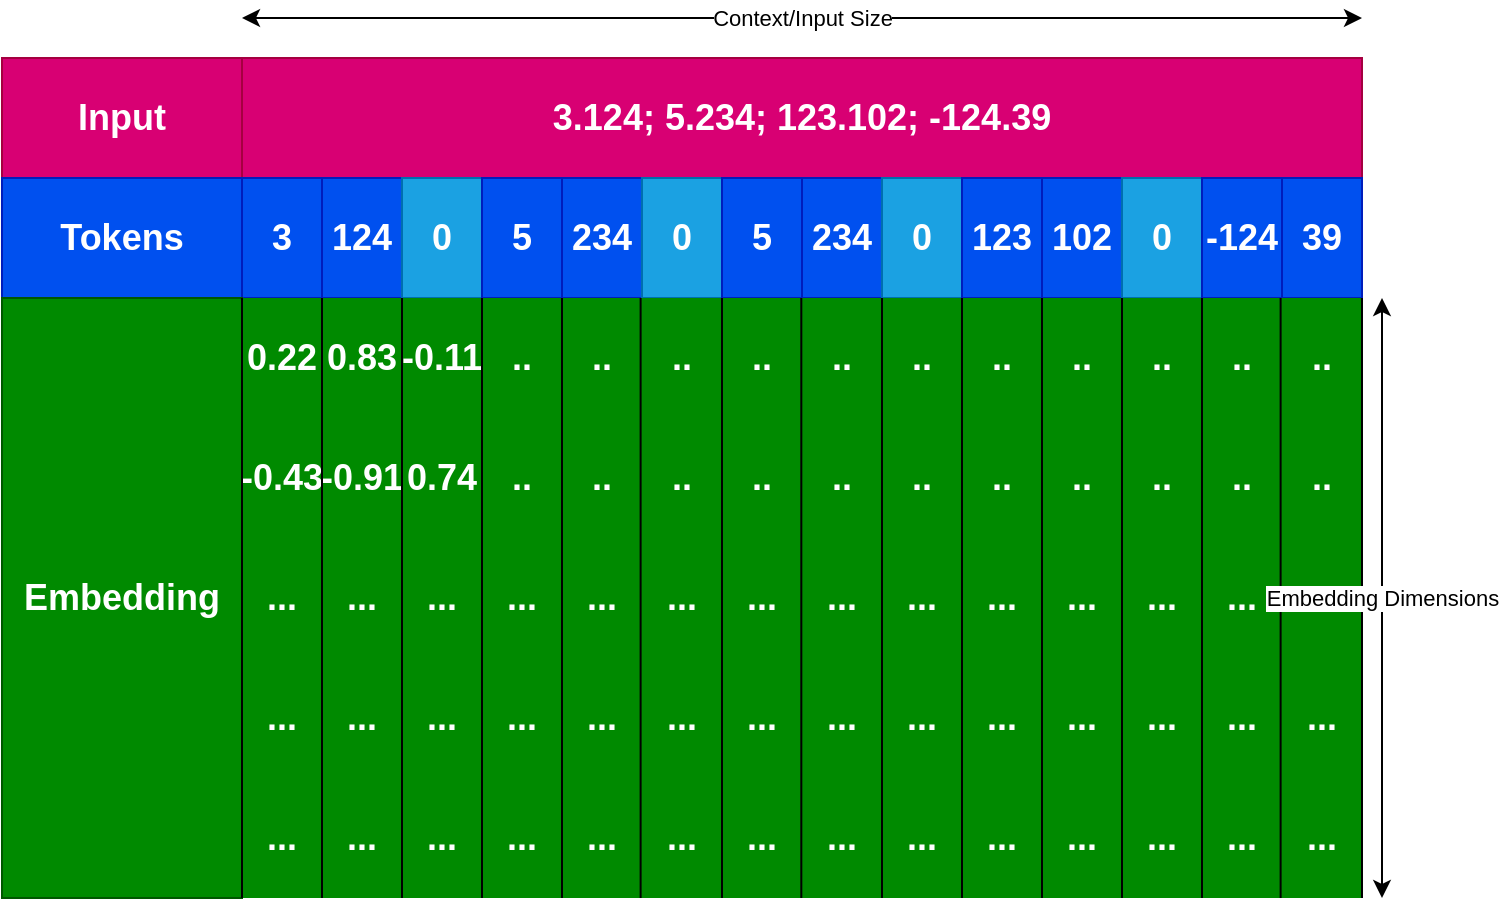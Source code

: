 <mxfile version="26.0.9">
  <diagram name="Page-1" id="MKnoHdxUgCLEVTKoF1F5">
    <mxGraphModel dx="1715" dy="731" grid="1" gridSize="10" guides="1" tooltips="1" connect="1" arrows="1" fold="1" page="1" pageScale="1" pageWidth="827" pageHeight="1169" math="0" shadow="0">
      <root>
        <mxCell id="0" />
        <mxCell id="1" parent="0" />
        <mxCell id="ypoV57Aznd-EOf7QVUVt-1" value="3.124; 5.234; 123.102; -124.39" style="rounded=0;whiteSpace=wrap;html=1;fontSize=18;fontStyle=1;fillColor=#d80073;fontColor=#ffffff;strokeColor=#A50040;" parent="1" vertex="1">
          <mxGeometry x="160" y="200" width="560" height="60" as="geometry" />
        </mxCell>
        <mxCell id="ypoV57Aznd-EOf7QVUVt-2" value="Input" style="rounded=0;whiteSpace=wrap;html=1;fontStyle=1;fontSize=18;fillColor=#d80073;fontColor=#ffffff;strokeColor=#A50040;" parent="1" vertex="1">
          <mxGeometry x="40" y="200" width="120" height="60" as="geometry" />
        </mxCell>
        <mxCell id="ypoV57Aznd-EOf7QVUVt-3" value="Tokens" style="rounded=0;whiteSpace=wrap;html=1;fontStyle=1;fontSize=18;fillColor=#0050ef;fontColor=#ffffff;strokeColor=#001DBC;" parent="1" vertex="1">
          <mxGeometry x="40" y="260" width="120" height="60" as="geometry" />
        </mxCell>
        <mxCell id="ypoV57Aznd-EOf7QVUVt-5" value="3" style="rounded=0;whiteSpace=wrap;html=1;fontSize=18;fontStyle=1;fillColor=#0050ef;strokeColor=#001DBC;fontColor=#ffffff;" parent="1" vertex="1">
          <mxGeometry x="160" y="260" width="40" height="60" as="geometry" />
        </mxCell>
        <mxCell id="ypoV57Aznd-EOf7QVUVt-6" value="124" style="rounded=0;whiteSpace=wrap;html=1;fontSize=18;fontStyle=1;fillColor=#0050ef;strokeColor=#001DBC;fontColor=#ffffff;" parent="1" vertex="1">
          <mxGeometry x="200" y="260" width="40" height="60" as="geometry" />
        </mxCell>
        <mxCell id="ypoV57Aznd-EOf7QVUVt-7" value="0" style="rounded=0;whiteSpace=wrap;html=1;fontSize=18;fontStyle=1;fillColor=#1ba1e2;strokeColor=#006EAF;fontColor=#ffffff;" parent="1" vertex="1">
          <mxGeometry x="240" y="260" width="40" height="60" as="geometry" />
        </mxCell>
        <mxCell id="ypoV57Aznd-EOf7QVUVt-8" value="5" style="rounded=0;whiteSpace=wrap;html=1;fontSize=18;fontStyle=1;fillColor=#0050ef;strokeColor=#001DBC;fontColor=#ffffff;" parent="1" vertex="1">
          <mxGeometry x="280" y="260" width="40" height="60" as="geometry" />
        </mxCell>
        <mxCell id="ypoV57Aznd-EOf7QVUVt-9" value="234" style="rounded=0;whiteSpace=wrap;html=1;fontSize=18;fontStyle=1;fillColor=#0050ef;strokeColor=#001DBC;fontColor=#ffffff;" parent="1" vertex="1">
          <mxGeometry x="320" y="260" width="40" height="60" as="geometry" />
        </mxCell>
        <mxCell id="ypoV57Aznd-EOf7QVUVt-10" value="0" style="rounded=0;whiteSpace=wrap;html=1;fontSize=18;fontStyle=1;fillColor=#1ba1e2;strokeColor=#006EAF;fontColor=#ffffff;" parent="1" vertex="1">
          <mxGeometry x="360" y="260" width="40" height="60" as="geometry" />
        </mxCell>
        <mxCell id="ypoV57Aznd-EOf7QVUVt-11" value="5" style="rounded=0;whiteSpace=wrap;html=1;fontSize=18;fontStyle=1;fillColor=#0050ef;strokeColor=#001DBC;fontColor=#ffffff;" parent="1" vertex="1">
          <mxGeometry x="400" y="260" width="40" height="60" as="geometry" />
        </mxCell>
        <mxCell id="ypoV57Aznd-EOf7QVUVt-12" value="234" style="rounded=0;whiteSpace=wrap;html=1;fontSize=18;fontStyle=1;fillColor=#0050ef;strokeColor=#001DBC;fontColor=#ffffff;" parent="1" vertex="1">
          <mxGeometry x="440" y="260" width="40" height="60" as="geometry" />
        </mxCell>
        <mxCell id="ypoV57Aznd-EOf7QVUVt-15" value="0" style="rounded=0;whiteSpace=wrap;html=1;fontSize=18;fontStyle=1;fillColor=#1ba1e2;strokeColor=#006EAF;fontColor=#ffffff;" parent="1" vertex="1">
          <mxGeometry x="480" y="260" width="40" height="60" as="geometry" />
        </mxCell>
        <mxCell id="ypoV57Aznd-EOf7QVUVt-16" value="123" style="rounded=0;whiteSpace=wrap;html=1;fontSize=18;fontStyle=1;fillColor=#0050ef;strokeColor=#001DBC;fontColor=#ffffff;" parent="1" vertex="1">
          <mxGeometry x="520" y="260" width="40" height="60" as="geometry" />
        </mxCell>
        <mxCell id="ypoV57Aznd-EOf7QVUVt-17" value="102" style="rounded=0;whiteSpace=wrap;html=1;fontSize=18;fontStyle=1;fillColor=#0050ef;strokeColor=#001DBC;fontColor=#ffffff;" parent="1" vertex="1">
          <mxGeometry x="560" y="260" width="40" height="60" as="geometry" />
        </mxCell>
        <mxCell id="ypoV57Aznd-EOf7QVUVt-18" value="0" style="rounded=0;whiteSpace=wrap;html=1;fontSize=18;fontStyle=1;fillColor=#1ba1e2;strokeColor=#006EAF;fontColor=#ffffff;" parent="1" vertex="1">
          <mxGeometry x="600" y="260" width="40" height="60" as="geometry" />
        </mxCell>
        <mxCell id="ypoV57Aznd-EOf7QVUVt-19" value="-124" style="rounded=0;whiteSpace=wrap;html=1;fontSize=18;fontStyle=1;fillColor=#0050ef;strokeColor=#001DBC;fontColor=#ffffff;" parent="1" vertex="1">
          <mxGeometry x="640" y="260" width="40" height="60" as="geometry" />
        </mxCell>
        <mxCell id="ypoV57Aznd-EOf7QVUVt-20" value="39" style="rounded=0;whiteSpace=wrap;html=1;fontSize=18;fontStyle=1;fillColor=#0050ef;strokeColor=#001DBC;fontColor=#ffffff;" parent="1" vertex="1">
          <mxGeometry x="680" y="260" width="40" height="60" as="geometry" />
        </mxCell>
        <mxCell id="DaA-IUwwJyqMWV8Ne91E-1" value="Embedding" style="rounded=0;whiteSpace=wrap;html=1;fontStyle=1;fontSize=18;fillColor=#008a00;fontColor=#ffffff;strokeColor=#005700;" parent="1" vertex="1">
          <mxGeometry x="40" y="320" width="120" height="300" as="geometry" />
        </mxCell>
        <mxCell id="DaA-IUwwJyqMWV8Ne91E-2" value="0.22" style="rounded=0;whiteSpace=wrap;html=1;fontSize=18;fontStyle=1;fillColor=#008a00;strokeColor=none;fontColor=#ffffff;" parent="1" vertex="1">
          <mxGeometry x="160" y="320" width="40" height="60" as="geometry" />
        </mxCell>
        <mxCell id="DaA-IUwwJyqMWV8Ne91E-4" value="-0.43" style="rounded=0;whiteSpace=wrap;html=1;fontSize=18;fontStyle=1;fillColor=#008a00;strokeColor=none;fontColor=#ffffff;" parent="1" vertex="1">
          <mxGeometry x="160" y="380" width="40" height="60" as="geometry" />
        </mxCell>
        <mxCell id="DaA-IUwwJyqMWV8Ne91E-5" value="..." style="rounded=0;whiteSpace=wrap;html=1;fontSize=18;fontStyle=1;fillColor=#008a00;strokeColor=none;fontColor=#ffffff;" parent="1" vertex="1">
          <mxGeometry x="160" y="440" width="40" height="60" as="geometry" />
        </mxCell>
        <mxCell id="DaA-IUwwJyqMWV8Ne91E-6" value="..." style="rounded=0;whiteSpace=wrap;html=1;fontSize=18;fontStyle=1;fillColor=#008a00;strokeColor=none;fontColor=#ffffff;" parent="1" vertex="1">
          <mxGeometry x="160" y="500" width="40" height="60" as="geometry" />
        </mxCell>
        <mxCell id="DaA-IUwwJyqMWV8Ne91E-7" value="..." style="rounded=0;whiteSpace=wrap;html=1;fontSize=18;fontStyle=1;fillColor=#008a00;strokeColor=none;fontColor=#ffffff;" parent="1" vertex="1">
          <mxGeometry x="160" y="560" width="40" height="60" as="geometry" />
        </mxCell>
        <mxCell id="DaA-IUwwJyqMWV8Ne91E-8" value="0.83" style="rounded=0;whiteSpace=wrap;html=1;fontSize=18;fontStyle=1;fillColor=#008a00;strokeColor=none;fontColor=#ffffff;" parent="1" vertex="1">
          <mxGeometry x="200" y="320" width="40" height="60" as="geometry" />
        </mxCell>
        <mxCell id="DaA-IUwwJyqMWV8Ne91E-9" value="-0.91" style="rounded=0;whiteSpace=wrap;html=1;fontSize=18;fontStyle=1;fillColor=#008a00;strokeColor=none;fontColor=#ffffff;" parent="1" vertex="1">
          <mxGeometry x="200" y="380" width="40" height="60" as="geometry" />
        </mxCell>
        <mxCell id="DaA-IUwwJyqMWV8Ne91E-10" value="..." style="rounded=0;whiteSpace=wrap;html=1;fontSize=18;fontStyle=1;fillColor=#008a00;strokeColor=none;fontColor=#ffffff;" parent="1" vertex="1">
          <mxGeometry x="200" y="440" width="40" height="60" as="geometry" />
        </mxCell>
        <mxCell id="DaA-IUwwJyqMWV8Ne91E-11" value="..." style="rounded=0;whiteSpace=wrap;html=1;fontSize=18;fontStyle=1;fillColor=#008a00;strokeColor=none;fontColor=#ffffff;" parent="1" vertex="1">
          <mxGeometry x="200" y="500" width="40" height="60" as="geometry" />
        </mxCell>
        <mxCell id="DaA-IUwwJyqMWV8Ne91E-12" value="..." style="rounded=0;whiteSpace=wrap;html=1;fontSize=18;fontStyle=1;fillColor=#008a00;strokeColor=none;fontColor=#ffffff;" parent="1" vertex="1">
          <mxGeometry x="200" y="560" width="40" height="60" as="geometry" />
        </mxCell>
        <mxCell id="DaA-IUwwJyqMWV8Ne91E-13" value="-0.11" style="rounded=0;whiteSpace=wrap;html=1;fontSize=18;fontStyle=1;fillColor=#008a00;strokeColor=none;fontColor=#ffffff;" parent="1" vertex="1">
          <mxGeometry x="240" y="320" width="40" height="60" as="geometry" />
        </mxCell>
        <mxCell id="DaA-IUwwJyqMWV8Ne91E-14" value="0.74" style="rounded=0;whiteSpace=wrap;html=1;fontSize=18;fontStyle=1;fillColor=#008a00;strokeColor=none;fontColor=#ffffff;" parent="1" vertex="1">
          <mxGeometry x="240" y="380" width="40" height="60" as="geometry" />
        </mxCell>
        <mxCell id="DaA-IUwwJyqMWV8Ne91E-15" value="..." style="rounded=0;whiteSpace=wrap;html=1;fontSize=18;fontStyle=1;fillColor=#008a00;strokeColor=none;fontColor=#ffffff;" parent="1" vertex="1">
          <mxGeometry x="240" y="440" width="40" height="60" as="geometry" />
        </mxCell>
        <mxCell id="DaA-IUwwJyqMWV8Ne91E-16" value="..." style="rounded=0;whiteSpace=wrap;html=1;fontSize=18;fontStyle=1;fillColor=#008a00;strokeColor=none;fontColor=#ffffff;" parent="1" vertex="1">
          <mxGeometry x="240" y="500" width="40" height="60" as="geometry" />
        </mxCell>
        <mxCell id="DaA-IUwwJyqMWV8Ne91E-17" value="..." style="rounded=0;whiteSpace=wrap;html=1;fontSize=18;fontStyle=1;fillColor=#008a00;strokeColor=none;fontColor=#ffffff;" parent="1" vertex="1">
          <mxGeometry x="240" y="560" width="40" height="60" as="geometry" />
        </mxCell>
        <mxCell id="DaA-IUwwJyqMWV8Ne91E-18" value=".." style="rounded=0;whiteSpace=wrap;html=1;fontSize=18;fontStyle=1;fillColor=#008a00;strokeColor=none;fontColor=#ffffff;" parent="1" vertex="1">
          <mxGeometry x="280" y="320" width="40" height="60" as="geometry" />
        </mxCell>
        <mxCell id="DaA-IUwwJyqMWV8Ne91E-19" value=".." style="rounded=0;whiteSpace=wrap;html=1;fontSize=18;fontStyle=1;fillColor=#008a00;strokeColor=none;fontColor=#ffffff;" parent="1" vertex="1">
          <mxGeometry x="280" y="380" width="40" height="60" as="geometry" />
        </mxCell>
        <mxCell id="DaA-IUwwJyqMWV8Ne91E-20" value="..." style="rounded=0;whiteSpace=wrap;html=1;fontSize=18;fontStyle=1;fillColor=#008a00;strokeColor=none;fontColor=#ffffff;" parent="1" vertex="1">
          <mxGeometry x="280" y="440" width="40" height="60" as="geometry" />
        </mxCell>
        <mxCell id="DaA-IUwwJyqMWV8Ne91E-21" value="..." style="rounded=0;whiteSpace=wrap;html=1;fontSize=18;fontStyle=1;fillColor=#008a00;strokeColor=none;fontColor=#ffffff;" parent="1" vertex="1">
          <mxGeometry x="280" y="500" width="40" height="60" as="geometry" />
        </mxCell>
        <mxCell id="DaA-IUwwJyqMWV8Ne91E-22" value="..." style="rounded=0;whiteSpace=wrap;html=1;fontSize=18;fontStyle=1;fillColor=#008a00;strokeColor=none;fontColor=#ffffff;" parent="1" vertex="1">
          <mxGeometry x="280" y="560" width="40" height="60" as="geometry" />
        </mxCell>
        <mxCell id="DaA-IUwwJyqMWV8Ne91E-33" value=".." style="rounded=0;whiteSpace=wrap;html=1;fontSize=18;fontStyle=1;fillColor=#008a00;strokeColor=none;fontColor=#ffffff;" parent="1" vertex="1">
          <mxGeometry x="320" y="320" width="40" height="60" as="geometry" />
        </mxCell>
        <mxCell id="DaA-IUwwJyqMWV8Ne91E-34" value=".." style="rounded=0;whiteSpace=wrap;html=1;fontSize=18;fontStyle=1;fillColor=#008a00;strokeColor=none;fontColor=#ffffff;" parent="1" vertex="1">
          <mxGeometry x="320" y="380" width="40" height="60" as="geometry" />
        </mxCell>
        <mxCell id="DaA-IUwwJyqMWV8Ne91E-35" value="..." style="rounded=0;whiteSpace=wrap;html=1;fontSize=18;fontStyle=1;fillColor=#008a00;strokeColor=none;fontColor=#ffffff;" parent="1" vertex="1">
          <mxGeometry x="320" y="440" width="40" height="60" as="geometry" />
        </mxCell>
        <mxCell id="DaA-IUwwJyqMWV8Ne91E-36" value="..." style="rounded=0;whiteSpace=wrap;html=1;fontSize=18;fontStyle=1;fillColor=#008a00;strokeColor=none;fontColor=#ffffff;" parent="1" vertex="1">
          <mxGeometry x="320" y="500" width="40" height="60" as="geometry" />
        </mxCell>
        <mxCell id="DaA-IUwwJyqMWV8Ne91E-37" value="..." style="rounded=0;whiteSpace=wrap;html=1;fontSize=18;fontStyle=1;fillColor=#008a00;strokeColor=none;fontColor=#ffffff;" parent="1" vertex="1">
          <mxGeometry x="320" y="560" width="40" height="60" as="geometry" />
        </mxCell>
        <mxCell id="DaA-IUwwJyqMWV8Ne91E-38" value=".." style="rounded=0;whiteSpace=wrap;html=1;fontSize=18;fontStyle=1;fillColor=#008a00;strokeColor=none;fontColor=#ffffff;" parent="1" vertex="1">
          <mxGeometry x="360" y="320" width="40" height="60" as="geometry" />
        </mxCell>
        <mxCell id="DaA-IUwwJyqMWV8Ne91E-39" value=".." style="rounded=0;whiteSpace=wrap;html=1;fontSize=18;fontStyle=1;fillColor=#008a00;strokeColor=none;fontColor=#ffffff;" parent="1" vertex="1">
          <mxGeometry x="360" y="380" width="40" height="60" as="geometry" />
        </mxCell>
        <mxCell id="DaA-IUwwJyqMWV8Ne91E-40" value="..." style="rounded=0;whiteSpace=wrap;html=1;fontSize=18;fontStyle=1;fillColor=#008a00;strokeColor=none;fontColor=#ffffff;" parent="1" vertex="1">
          <mxGeometry x="360" y="440" width="40" height="60" as="geometry" />
        </mxCell>
        <mxCell id="DaA-IUwwJyqMWV8Ne91E-41" value="..." style="rounded=0;whiteSpace=wrap;html=1;fontSize=18;fontStyle=1;fillColor=#008a00;strokeColor=none;fontColor=#ffffff;" parent="1" vertex="1">
          <mxGeometry x="360" y="500" width="40" height="60" as="geometry" />
        </mxCell>
        <mxCell id="DaA-IUwwJyqMWV8Ne91E-42" value="..." style="rounded=0;whiteSpace=wrap;html=1;fontSize=18;fontStyle=1;fillColor=#008a00;strokeColor=none;fontColor=#ffffff;" parent="1" vertex="1">
          <mxGeometry x="360" y="560" width="40" height="60" as="geometry" />
        </mxCell>
        <mxCell id="DaA-IUwwJyqMWV8Ne91E-43" value=".." style="rounded=0;whiteSpace=wrap;html=1;fontSize=18;fontStyle=1;fillColor=#008a00;strokeColor=none;fontColor=#ffffff;" parent="1" vertex="1">
          <mxGeometry x="400" y="320" width="40" height="60" as="geometry" />
        </mxCell>
        <mxCell id="DaA-IUwwJyqMWV8Ne91E-44" value=".." style="rounded=0;whiteSpace=wrap;html=1;fontSize=18;fontStyle=1;fillColor=#008a00;strokeColor=none;fontColor=#ffffff;" parent="1" vertex="1">
          <mxGeometry x="400" y="380" width="40" height="60" as="geometry" />
        </mxCell>
        <mxCell id="DaA-IUwwJyqMWV8Ne91E-45" value="..." style="rounded=0;whiteSpace=wrap;html=1;fontSize=18;fontStyle=1;fillColor=#008a00;strokeColor=none;fontColor=#ffffff;" parent="1" vertex="1">
          <mxGeometry x="400" y="440" width="40" height="60" as="geometry" />
        </mxCell>
        <mxCell id="DaA-IUwwJyqMWV8Ne91E-46" value="..." style="rounded=0;whiteSpace=wrap;html=1;fontSize=18;fontStyle=1;fillColor=#008a00;strokeColor=none;fontColor=#ffffff;" parent="1" vertex="1">
          <mxGeometry x="400" y="500" width="40" height="60" as="geometry" />
        </mxCell>
        <mxCell id="DaA-IUwwJyqMWV8Ne91E-47" value="..." style="rounded=0;whiteSpace=wrap;html=1;fontSize=18;fontStyle=1;fillColor=#008a00;strokeColor=none;fontColor=#ffffff;" parent="1" vertex="1">
          <mxGeometry x="400" y="560" width="40" height="60" as="geometry" />
        </mxCell>
        <mxCell id="DaA-IUwwJyqMWV8Ne91E-48" value=".." style="rounded=0;whiteSpace=wrap;html=1;fontSize=18;fontStyle=1;fillColor=#008a00;strokeColor=none;fontColor=#ffffff;" parent="1" vertex="1">
          <mxGeometry x="440" y="320" width="40" height="60" as="geometry" />
        </mxCell>
        <mxCell id="DaA-IUwwJyqMWV8Ne91E-49" value=".." style="rounded=0;whiteSpace=wrap;html=1;fontSize=18;fontStyle=1;fillColor=#008a00;strokeColor=none;fontColor=#ffffff;" parent="1" vertex="1">
          <mxGeometry x="440" y="380" width="40" height="60" as="geometry" />
        </mxCell>
        <mxCell id="DaA-IUwwJyqMWV8Ne91E-50" value="..." style="rounded=0;whiteSpace=wrap;html=1;fontSize=18;fontStyle=1;fillColor=#008a00;strokeColor=none;fontColor=#ffffff;" parent="1" vertex="1">
          <mxGeometry x="440" y="440" width="40" height="60" as="geometry" />
        </mxCell>
        <mxCell id="DaA-IUwwJyqMWV8Ne91E-51" value="..." style="rounded=0;whiteSpace=wrap;html=1;fontSize=18;fontStyle=1;fillColor=#008a00;strokeColor=none;fontColor=#ffffff;" parent="1" vertex="1">
          <mxGeometry x="440" y="500" width="40" height="60" as="geometry" />
        </mxCell>
        <mxCell id="DaA-IUwwJyqMWV8Ne91E-52" value="..." style="rounded=0;whiteSpace=wrap;html=1;fontSize=18;fontStyle=1;fillColor=#008a00;strokeColor=none;fontColor=#ffffff;" parent="1" vertex="1">
          <mxGeometry x="440" y="560" width="40" height="60" as="geometry" />
        </mxCell>
        <mxCell id="DaA-IUwwJyqMWV8Ne91E-63" value=".." style="rounded=0;whiteSpace=wrap;html=1;fontSize=18;fontStyle=1;fillColor=#008a00;strokeColor=none;fontColor=#ffffff;" parent="1" vertex="1">
          <mxGeometry x="480" y="320" width="40" height="60" as="geometry" />
        </mxCell>
        <mxCell id="DaA-IUwwJyqMWV8Ne91E-64" value=".." style="rounded=0;whiteSpace=wrap;html=1;fontSize=18;fontStyle=1;fillColor=#008a00;strokeColor=none;fontColor=#ffffff;" parent="1" vertex="1">
          <mxGeometry x="480" y="380" width="40" height="60" as="geometry" />
        </mxCell>
        <mxCell id="DaA-IUwwJyqMWV8Ne91E-65" value="..." style="rounded=0;whiteSpace=wrap;html=1;fontSize=18;fontStyle=1;fillColor=#008a00;strokeColor=none;fontColor=#ffffff;" parent="1" vertex="1">
          <mxGeometry x="480" y="440" width="40" height="60" as="geometry" />
        </mxCell>
        <mxCell id="DaA-IUwwJyqMWV8Ne91E-66" value="..." style="rounded=0;whiteSpace=wrap;html=1;fontSize=18;fontStyle=1;fillColor=#008a00;strokeColor=none;fontColor=#ffffff;" parent="1" vertex="1">
          <mxGeometry x="480" y="500" width="40" height="60" as="geometry" />
        </mxCell>
        <mxCell id="DaA-IUwwJyqMWV8Ne91E-67" value="..." style="rounded=0;whiteSpace=wrap;html=1;fontSize=18;fontStyle=1;fillColor=#008a00;strokeColor=none;fontColor=#ffffff;" parent="1" vertex="1">
          <mxGeometry x="480" y="560" width="40" height="60" as="geometry" />
        </mxCell>
        <mxCell id="DaA-IUwwJyqMWV8Ne91E-68" value=".." style="rounded=0;whiteSpace=wrap;html=1;fontSize=18;fontStyle=1;fillColor=#008a00;strokeColor=none;fontColor=#ffffff;" parent="1" vertex="1">
          <mxGeometry x="520" y="320" width="40" height="60" as="geometry" />
        </mxCell>
        <mxCell id="DaA-IUwwJyqMWV8Ne91E-69" value=".." style="rounded=0;whiteSpace=wrap;html=1;fontSize=18;fontStyle=1;fillColor=#008a00;strokeColor=none;fontColor=#ffffff;" parent="1" vertex="1">
          <mxGeometry x="520" y="380" width="40" height="60" as="geometry" />
        </mxCell>
        <mxCell id="DaA-IUwwJyqMWV8Ne91E-70" value="..." style="rounded=0;whiteSpace=wrap;html=1;fontSize=18;fontStyle=1;fillColor=#008a00;strokeColor=none;fontColor=#ffffff;" parent="1" vertex="1">
          <mxGeometry x="520" y="440" width="40" height="60" as="geometry" />
        </mxCell>
        <mxCell id="DaA-IUwwJyqMWV8Ne91E-71" value="..." style="rounded=0;whiteSpace=wrap;html=1;fontSize=18;fontStyle=1;fillColor=#008a00;strokeColor=none;fontColor=#ffffff;" parent="1" vertex="1">
          <mxGeometry x="520" y="500" width="40" height="60" as="geometry" />
        </mxCell>
        <mxCell id="DaA-IUwwJyqMWV8Ne91E-72" value="..." style="rounded=0;whiteSpace=wrap;html=1;fontSize=18;fontStyle=1;fillColor=#008a00;strokeColor=none;fontColor=#ffffff;" parent="1" vertex="1">
          <mxGeometry x="520" y="560" width="40" height="60" as="geometry" />
        </mxCell>
        <mxCell id="DaA-IUwwJyqMWV8Ne91E-73" value=".." style="rounded=0;whiteSpace=wrap;html=1;fontSize=18;fontStyle=1;fillColor=#008a00;strokeColor=none;fontColor=#ffffff;" parent="1" vertex="1">
          <mxGeometry x="560" y="320" width="40" height="60" as="geometry" />
        </mxCell>
        <mxCell id="DaA-IUwwJyqMWV8Ne91E-74" value=".." style="rounded=0;whiteSpace=wrap;html=1;fontSize=18;fontStyle=1;fillColor=#008a00;strokeColor=none;fontColor=#ffffff;" parent="1" vertex="1">
          <mxGeometry x="560" y="380" width="40" height="60" as="geometry" />
        </mxCell>
        <mxCell id="DaA-IUwwJyqMWV8Ne91E-75" value="..." style="rounded=0;whiteSpace=wrap;html=1;fontSize=18;fontStyle=1;fillColor=#008a00;strokeColor=none;fontColor=#ffffff;" parent="1" vertex="1">
          <mxGeometry x="560" y="440" width="40" height="60" as="geometry" />
        </mxCell>
        <mxCell id="DaA-IUwwJyqMWV8Ne91E-76" value="..." style="rounded=0;whiteSpace=wrap;html=1;fontSize=18;fontStyle=1;fillColor=#008a00;strokeColor=none;fontColor=#ffffff;" parent="1" vertex="1">
          <mxGeometry x="560" y="500" width="40" height="60" as="geometry" />
        </mxCell>
        <mxCell id="DaA-IUwwJyqMWV8Ne91E-77" value="..." style="rounded=0;whiteSpace=wrap;html=1;fontSize=18;fontStyle=1;fillColor=#008a00;strokeColor=none;fontColor=#ffffff;" parent="1" vertex="1">
          <mxGeometry x="560" y="560" width="40" height="60" as="geometry" />
        </mxCell>
        <mxCell id="DaA-IUwwJyqMWV8Ne91E-78" value=".." style="rounded=0;whiteSpace=wrap;html=1;fontSize=18;fontStyle=1;fillColor=#008a00;strokeColor=none;fontColor=#ffffff;" parent="1" vertex="1">
          <mxGeometry x="600" y="320" width="40" height="60" as="geometry" />
        </mxCell>
        <mxCell id="DaA-IUwwJyqMWV8Ne91E-79" value=".." style="rounded=0;whiteSpace=wrap;html=1;fontSize=18;fontStyle=1;fillColor=#008a00;strokeColor=none;fontColor=#ffffff;" parent="1" vertex="1">
          <mxGeometry x="600" y="380" width="40" height="60" as="geometry" />
        </mxCell>
        <mxCell id="DaA-IUwwJyqMWV8Ne91E-80" value="..." style="rounded=0;whiteSpace=wrap;html=1;fontSize=18;fontStyle=1;fillColor=#008a00;strokeColor=none;fontColor=#ffffff;" parent="1" vertex="1">
          <mxGeometry x="600" y="440" width="40" height="60" as="geometry" />
        </mxCell>
        <mxCell id="DaA-IUwwJyqMWV8Ne91E-81" value="..." style="rounded=0;whiteSpace=wrap;html=1;fontSize=18;fontStyle=1;fillColor=#008a00;strokeColor=none;fontColor=#ffffff;" parent="1" vertex="1">
          <mxGeometry x="600" y="500" width="40" height="60" as="geometry" />
        </mxCell>
        <mxCell id="DaA-IUwwJyqMWV8Ne91E-82" value="..." style="rounded=0;whiteSpace=wrap;html=1;fontSize=18;fontStyle=1;fillColor=#008a00;strokeColor=none;fontColor=#ffffff;" parent="1" vertex="1">
          <mxGeometry x="600" y="560" width="40" height="60" as="geometry" />
        </mxCell>
        <mxCell id="DaA-IUwwJyqMWV8Ne91E-83" value=".." style="rounded=0;whiteSpace=wrap;html=1;fontSize=18;fontStyle=1;fillColor=#008a00;strokeColor=none;fontColor=#ffffff;" parent="1" vertex="1">
          <mxGeometry x="640" y="320" width="40" height="60" as="geometry" />
        </mxCell>
        <mxCell id="DaA-IUwwJyqMWV8Ne91E-84" value=".." style="rounded=0;whiteSpace=wrap;html=1;fontSize=18;fontStyle=1;fillColor=#008a00;strokeColor=none;fontColor=#ffffff;" parent="1" vertex="1">
          <mxGeometry x="640" y="380" width="40" height="60" as="geometry" />
        </mxCell>
        <mxCell id="DaA-IUwwJyqMWV8Ne91E-85" value="..." style="rounded=0;whiteSpace=wrap;html=1;fontSize=18;fontStyle=1;fillColor=#008a00;strokeColor=none;fontColor=#ffffff;" parent="1" vertex="1">
          <mxGeometry x="640" y="440" width="40" height="60" as="geometry" />
        </mxCell>
        <mxCell id="DaA-IUwwJyqMWV8Ne91E-86" value="..." style="rounded=0;whiteSpace=wrap;html=1;fontSize=18;fontStyle=1;fillColor=#008a00;strokeColor=none;fontColor=#ffffff;" parent="1" vertex="1">
          <mxGeometry x="640" y="500" width="40" height="60" as="geometry" />
        </mxCell>
        <mxCell id="DaA-IUwwJyqMWV8Ne91E-87" value="..." style="rounded=0;whiteSpace=wrap;html=1;fontSize=18;fontStyle=1;fillColor=#008a00;strokeColor=none;fontColor=#ffffff;" parent="1" vertex="1">
          <mxGeometry x="640" y="560" width="40" height="60" as="geometry" />
        </mxCell>
        <mxCell id="DaA-IUwwJyqMWV8Ne91E-88" value=".." style="rounded=0;whiteSpace=wrap;html=1;fontSize=18;fontStyle=1;fillColor=#008a00;strokeColor=none;fontColor=#ffffff;" parent="1" vertex="1">
          <mxGeometry x="680" y="320" width="40" height="60" as="geometry" />
        </mxCell>
        <mxCell id="DaA-IUwwJyqMWV8Ne91E-89" value=".." style="rounded=0;whiteSpace=wrap;html=1;fontSize=18;fontStyle=1;fillColor=#008a00;strokeColor=none;fontColor=#ffffff;" parent="1" vertex="1">
          <mxGeometry x="680" y="380" width="40" height="60" as="geometry" />
        </mxCell>
        <mxCell id="DaA-IUwwJyqMWV8Ne91E-90" value="..." style="rounded=0;whiteSpace=wrap;html=1;fontSize=18;fontStyle=1;fillColor=#008a00;strokeColor=none;fontColor=#ffffff;" parent="1" vertex="1">
          <mxGeometry x="680" y="440" width="40" height="60" as="geometry" />
        </mxCell>
        <mxCell id="DaA-IUwwJyqMWV8Ne91E-91" value="..." style="rounded=0;whiteSpace=wrap;html=1;fontSize=18;fontStyle=1;fillColor=#008a00;strokeColor=none;fontColor=#ffffff;" parent="1" vertex="1">
          <mxGeometry x="680" y="500" width="40" height="60" as="geometry" />
        </mxCell>
        <mxCell id="DaA-IUwwJyqMWV8Ne91E-92" value="..." style="rounded=0;whiteSpace=wrap;html=1;fontSize=18;fontStyle=1;fillColor=#008a00;strokeColor=none;fontColor=#ffffff;" parent="1" vertex="1">
          <mxGeometry x="680" y="560" width="40" height="60" as="geometry" />
        </mxCell>
        <mxCell id="DaA-IUwwJyqMWV8Ne91E-93" value="" style="endArrow=none;html=1;rounded=0;entryX=0;entryY=0;entryDx=0;entryDy=0;exitX=0;exitY=1;exitDx=0;exitDy=0;" parent="1" source="DaA-IUwwJyqMWV8Ne91E-7" target="DaA-IUwwJyqMWV8Ne91E-2" edge="1">
          <mxGeometry width="50" height="50" relative="1" as="geometry">
            <mxPoint x="155" y="620" as="sourcePoint" />
            <mxPoint x="205" y="570" as="targetPoint" />
          </mxGeometry>
        </mxCell>
        <mxCell id="DaA-IUwwJyqMWV8Ne91E-94" value="" style="endArrow=none;html=1;rounded=0;entryX=0;entryY=0;entryDx=0;entryDy=0;exitX=0;exitY=1;exitDx=0;exitDy=0;" parent="1" edge="1">
          <mxGeometry width="50" height="50" relative="1" as="geometry">
            <mxPoint x="200" y="620" as="sourcePoint" />
            <mxPoint x="200" y="320" as="targetPoint" />
          </mxGeometry>
        </mxCell>
        <mxCell id="DaA-IUwwJyqMWV8Ne91E-95" value="" style="endArrow=none;html=1;rounded=0;entryX=0;entryY=0;entryDx=0;entryDy=0;exitX=0;exitY=1;exitDx=0;exitDy=0;" parent="1" edge="1">
          <mxGeometry width="50" height="50" relative="1" as="geometry">
            <mxPoint x="240" y="620" as="sourcePoint" />
            <mxPoint x="240" y="320" as="targetPoint" />
          </mxGeometry>
        </mxCell>
        <mxCell id="DaA-IUwwJyqMWV8Ne91E-96" value="" style="endArrow=none;html=1;rounded=0;entryX=0;entryY=0;entryDx=0;entryDy=0;exitX=0;exitY=1;exitDx=0;exitDy=0;" parent="1" edge="1">
          <mxGeometry width="50" height="50" relative="1" as="geometry">
            <mxPoint x="280" y="620" as="sourcePoint" />
            <mxPoint x="280" y="320" as="targetPoint" />
          </mxGeometry>
        </mxCell>
        <mxCell id="DaA-IUwwJyqMWV8Ne91E-97" value="" style="endArrow=none;html=1;rounded=0;entryX=0;entryY=0;entryDx=0;entryDy=0;exitX=0;exitY=1;exitDx=0;exitDy=0;" parent="1" edge="1">
          <mxGeometry width="50" height="50" relative="1" as="geometry">
            <mxPoint x="320" y="620" as="sourcePoint" />
            <mxPoint x="320" y="320" as="targetPoint" />
          </mxGeometry>
        </mxCell>
        <mxCell id="DaA-IUwwJyqMWV8Ne91E-98" value="" style="endArrow=none;html=1;rounded=0;entryX=0;entryY=0;entryDx=0;entryDy=0;exitX=0;exitY=1;exitDx=0;exitDy=0;" parent="1" edge="1">
          <mxGeometry width="50" height="50" relative="1" as="geometry">
            <mxPoint x="359.31" y="620" as="sourcePoint" />
            <mxPoint x="359.31" y="320" as="targetPoint" />
          </mxGeometry>
        </mxCell>
        <mxCell id="DaA-IUwwJyqMWV8Ne91E-99" value="" style="endArrow=none;html=1;rounded=0;entryX=0;entryY=0;entryDx=0;entryDy=0;exitX=0;exitY=1;exitDx=0;exitDy=0;" parent="1" edge="1">
          <mxGeometry width="50" height="50" relative="1" as="geometry">
            <mxPoint x="400" y="620" as="sourcePoint" />
            <mxPoint x="400" y="320" as="targetPoint" />
          </mxGeometry>
        </mxCell>
        <mxCell id="DaA-IUwwJyqMWV8Ne91E-100" value="" style="endArrow=none;html=1;rounded=0;entryX=0;entryY=0;entryDx=0;entryDy=0;exitX=0;exitY=1;exitDx=0;exitDy=0;" parent="1" edge="1">
          <mxGeometry width="50" height="50" relative="1" as="geometry">
            <mxPoint x="439.66" y="620" as="sourcePoint" />
            <mxPoint x="439.66" y="320" as="targetPoint" />
          </mxGeometry>
        </mxCell>
        <mxCell id="DaA-IUwwJyqMWV8Ne91E-101" value="" style="endArrow=none;html=1;rounded=0;entryX=0;entryY=0;entryDx=0;entryDy=0;exitX=0;exitY=1;exitDx=0;exitDy=0;" parent="1" edge="1">
          <mxGeometry width="50" height="50" relative="1" as="geometry">
            <mxPoint x="480" y="620" as="sourcePoint" />
            <mxPoint x="480" y="320" as="targetPoint" />
          </mxGeometry>
        </mxCell>
        <mxCell id="DaA-IUwwJyqMWV8Ne91E-102" value="" style="endArrow=none;html=1;rounded=0;entryX=0;entryY=0;entryDx=0;entryDy=0;exitX=0;exitY=1;exitDx=0;exitDy=0;" parent="1" edge="1">
          <mxGeometry width="50" height="50" relative="1" as="geometry">
            <mxPoint x="520" y="620" as="sourcePoint" />
            <mxPoint x="520" y="320" as="targetPoint" />
          </mxGeometry>
        </mxCell>
        <mxCell id="DaA-IUwwJyqMWV8Ne91E-103" value="" style="endArrow=none;html=1;rounded=0;entryX=0;entryY=0;entryDx=0;entryDy=0;exitX=0;exitY=1;exitDx=0;exitDy=0;" parent="1" edge="1">
          <mxGeometry width="50" height="50" relative="1" as="geometry">
            <mxPoint x="560" y="620" as="sourcePoint" />
            <mxPoint x="560" y="320" as="targetPoint" />
          </mxGeometry>
        </mxCell>
        <mxCell id="DaA-IUwwJyqMWV8Ne91E-104" value="" style="endArrow=none;html=1;rounded=0;entryX=0;entryY=0;entryDx=0;entryDy=0;exitX=0;exitY=1;exitDx=0;exitDy=0;" parent="1" edge="1">
          <mxGeometry width="50" height="50" relative="1" as="geometry">
            <mxPoint x="600" y="620" as="sourcePoint" />
            <mxPoint x="600" y="320" as="targetPoint" />
          </mxGeometry>
        </mxCell>
        <mxCell id="DaA-IUwwJyqMWV8Ne91E-105" value="" style="endArrow=none;html=1;rounded=0;entryX=0;entryY=0;entryDx=0;entryDy=0;exitX=0;exitY=1;exitDx=0;exitDy=0;" parent="1" edge="1">
          <mxGeometry width="50" height="50" relative="1" as="geometry">
            <mxPoint x="640" y="620" as="sourcePoint" />
            <mxPoint x="640" y="320" as="targetPoint" />
          </mxGeometry>
        </mxCell>
        <mxCell id="DaA-IUwwJyqMWV8Ne91E-106" value="" style="endArrow=none;html=1;rounded=0;entryX=0;entryY=0;entryDx=0;entryDy=0;exitX=0;exitY=1;exitDx=0;exitDy=0;" parent="1" edge="1">
          <mxGeometry width="50" height="50" relative="1" as="geometry">
            <mxPoint x="679.31" y="620" as="sourcePoint" />
            <mxPoint x="679.31" y="320" as="targetPoint" />
          </mxGeometry>
        </mxCell>
        <mxCell id="DaA-IUwwJyqMWV8Ne91E-107" value="" style="endArrow=none;html=1;rounded=0;entryX=0;entryY=0;entryDx=0;entryDy=0;exitX=0;exitY=1;exitDx=0;exitDy=0;" parent="1" edge="1">
          <mxGeometry width="50" height="50" relative="1" as="geometry">
            <mxPoint x="720" y="620" as="sourcePoint" />
            <mxPoint x="720" y="320" as="targetPoint" />
          </mxGeometry>
        </mxCell>
        <mxCell id="ot1SOyFsUFU0Zu_zQI1q-1" value="Context/Input Size" style="endArrow=classic;startArrow=classic;html=1;rounded=0;entryX=1;entryY=0;entryDx=0;entryDy=0;" edge="1" parent="1">
          <mxGeometry width="50" height="50" relative="1" as="geometry">
            <mxPoint x="160" y="180" as="sourcePoint" />
            <mxPoint x="720" y="180" as="targetPoint" />
          </mxGeometry>
        </mxCell>
        <mxCell id="ot1SOyFsUFU0Zu_zQI1q-3" value="Embedding Dimensions" style="endArrow=classic;startArrow=classic;html=1;rounded=0;" edge="1" parent="1">
          <mxGeometry width="50" height="50" relative="1" as="geometry">
            <mxPoint x="730" y="320" as="sourcePoint" />
            <mxPoint x="730" y="620" as="targetPoint" />
          </mxGeometry>
        </mxCell>
      </root>
    </mxGraphModel>
  </diagram>
</mxfile>
